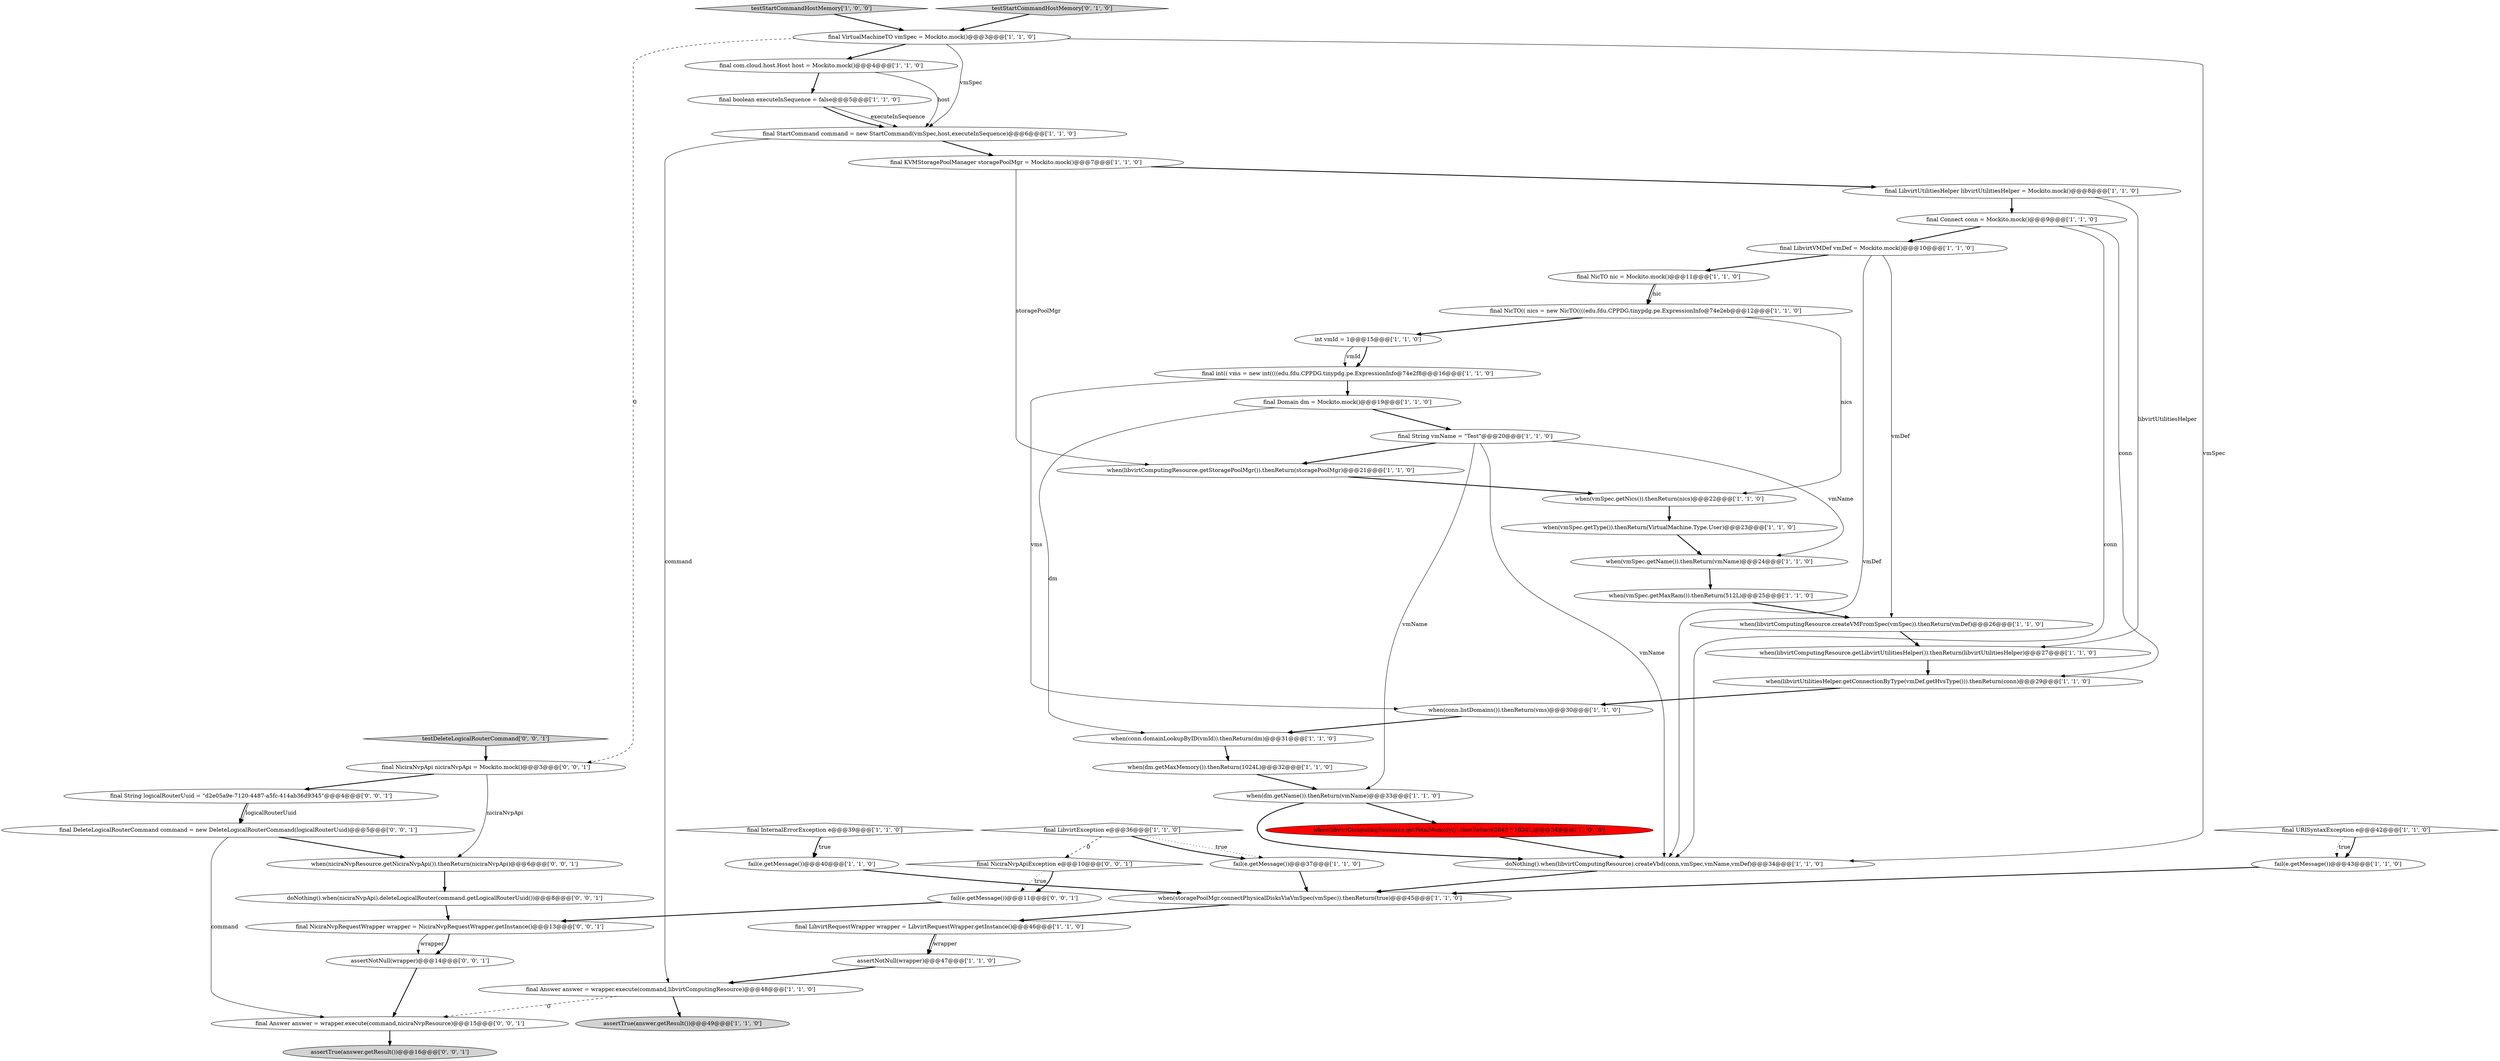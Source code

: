 digraph {
46 [style = filled, label = "final NiciraNvpApi niciraNvpApi = Mockito.mock()@@@3@@@['0', '0', '1']", fillcolor = white, shape = ellipse image = "AAA0AAABBB3BBB"];
20 [style = filled, label = "when(libvirtComputingResource.getStoragePoolMgr()).thenReturn(storagePoolMgr)@@@21@@@['1', '1', '0']", fillcolor = white, shape = ellipse image = "AAA0AAABBB1BBB"];
39 [style = filled, label = "when(vmSpec.getMaxRam()).thenReturn(512L)@@@25@@@['1', '1', '0']", fillcolor = white, shape = ellipse image = "AAA0AAABBB1BBB"];
13 [style = filled, label = "fail(e.getMessage())@@@37@@@['1', '1', '0']", fillcolor = white, shape = ellipse image = "AAA0AAABBB1BBB"];
28 [style = filled, label = "when(vmSpec.getName()).thenReturn(vmName)@@@24@@@['1', '1', '0']", fillcolor = white, shape = ellipse image = "AAA0AAABBB1BBB"];
11 [style = filled, label = "final String vmName = \"Test\"@@@20@@@['1', '1', '0']", fillcolor = white, shape = ellipse image = "AAA0AAABBB1BBB"];
22 [style = filled, label = "final StartCommand command = new StartCommand(vmSpec,host,executeInSequence)@@@6@@@['1', '1', '0']", fillcolor = white, shape = ellipse image = "AAA0AAABBB1BBB"];
36 [style = filled, label = "when(dm.getName()).thenReturn(vmName)@@@33@@@['1', '1', '0']", fillcolor = white, shape = ellipse image = "AAA0AAABBB1BBB"];
21 [style = filled, label = "final boolean executeInSequence = false@@@5@@@['1', '1', '0']", fillcolor = white, shape = ellipse image = "AAA0AAABBB1BBB"];
37 [style = filled, label = "testStartCommandHostMemory['1', '0', '0']", fillcolor = lightgray, shape = diamond image = "AAA0AAABBB1BBB"];
6 [style = filled, label = "final int(( vms = new int((((edu.fdu.CPPDG.tinypdg.pe.ExpressionInfo@74e2f8@@@16@@@['1', '1', '0']", fillcolor = white, shape = ellipse image = "AAA0AAABBB1BBB"];
23 [style = filled, label = "doNothing().when(libvirtComputingResource).createVbd(conn,vmSpec,vmName,vmDef)@@@34@@@['1', '1', '0']", fillcolor = white, shape = ellipse image = "AAA0AAABBB1BBB"];
43 [style = filled, label = "fail(e.getMessage())@@@11@@@['0', '0', '1']", fillcolor = white, shape = ellipse image = "AAA0AAABBB3BBB"];
49 [style = filled, label = "assertNotNull(wrapper)@@@14@@@['0', '0', '1']", fillcolor = white, shape = ellipse image = "AAA0AAABBB3BBB"];
42 [style = filled, label = "doNothing().when(niciraNvpApi).deleteLogicalRouter(command.getLogicalRouterUuid())@@@8@@@['0', '0', '1']", fillcolor = white, shape = ellipse image = "AAA0AAABBB3BBB"];
52 [style = filled, label = "assertTrue(answer.getResult())@@@16@@@['0', '0', '1']", fillcolor = lightgray, shape = ellipse image = "AAA0AAABBB3BBB"];
5 [style = filled, label = "final Domain dm = Mockito.mock()@@@19@@@['1', '1', '0']", fillcolor = white, shape = ellipse image = "AAA0AAABBB1BBB"];
17 [style = filled, label = "final InternalErrorException e@@@39@@@['1', '1', '0']", fillcolor = white, shape = diamond image = "AAA0AAABBB1BBB"];
7 [style = filled, label = "fail(e.getMessage())@@@43@@@['1', '1', '0']", fillcolor = white, shape = ellipse image = "AAA0AAABBB1BBB"];
24 [style = filled, label = "final VirtualMachineTO vmSpec = Mockito.mock()@@@3@@@['1', '1', '0']", fillcolor = white, shape = ellipse image = "AAA0AAABBB1BBB"];
29 [style = filled, label = "final LibvirtException e@@@36@@@['1', '1', '0']", fillcolor = white, shape = diamond image = "AAA0AAABBB1BBB"];
2 [style = filled, label = "when(libvirtComputingResource.createVMFromSpec(vmSpec)).thenReturn(vmDef)@@@26@@@['1', '1', '0']", fillcolor = white, shape = ellipse image = "AAA0AAABBB1BBB"];
4 [style = filled, label = "int vmId = 1@@@15@@@['1', '1', '0']", fillcolor = white, shape = ellipse image = "AAA0AAABBB1BBB"];
26 [style = filled, label = "when(conn.listDomains()).thenReturn(vms)@@@30@@@['1', '1', '0']", fillcolor = white, shape = ellipse image = "AAA0AAABBB1BBB"];
33 [style = filled, label = "when(libvirtUtilitiesHelper.getConnectionByType(vmDef.getHvsType())).thenReturn(conn)@@@29@@@['1', '1', '0']", fillcolor = white, shape = ellipse image = "AAA0AAABBB1BBB"];
32 [style = filled, label = "assertTrue(answer.getResult())@@@49@@@['1', '1', '0']", fillcolor = lightgray, shape = ellipse image = "AAA0AAABBB1BBB"];
10 [style = filled, label = "when(libvirtComputingResource.getLibvirtUtilitiesHelper()).thenReturn(libvirtUtilitiesHelper)@@@27@@@['1', '1', '0']", fillcolor = white, shape = ellipse image = "AAA0AAABBB1BBB"];
45 [style = filled, label = "final String logicalRouterUuid = \"d2e05a9e-7120-4487-a5fc-414ab36d9345\"@@@4@@@['0', '0', '1']", fillcolor = white, shape = ellipse image = "AAA0AAABBB3BBB"];
48 [style = filled, label = "testDeleteLogicalRouterCommand['0', '0', '1']", fillcolor = lightgray, shape = diamond image = "AAA0AAABBB3BBB"];
38 [style = filled, label = "when(vmSpec.getNics()).thenReturn(nics)@@@22@@@['1', '1', '0']", fillcolor = white, shape = ellipse image = "AAA0AAABBB1BBB"];
30 [style = filled, label = "assertNotNull(wrapper)@@@47@@@['1', '1', '0']", fillcolor = white, shape = ellipse image = "AAA0AAABBB1BBB"];
50 [style = filled, label = "when(niciraNvpResource.getNiciraNvpApi()).thenReturn(niciraNvpApi)@@@6@@@['0', '0', '1']", fillcolor = white, shape = ellipse image = "AAA0AAABBB3BBB"];
31 [style = filled, label = "when(storagePoolMgr.connectPhysicalDisksViaVmSpec(vmSpec)).thenReturn(true)@@@45@@@['1', '1', '0']", fillcolor = white, shape = ellipse image = "AAA0AAABBB1BBB"];
18 [style = filled, label = "final NicTO(( nics = new NicTO((((edu.fdu.CPPDG.tinypdg.pe.ExpressionInfo@74e2eb@@@12@@@['1', '1', '0']", fillcolor = white, shape = ellipse image = "AAA0AAABBB1BBB"];
47 [style = filled, label = "final DeleteLogicalRouterCommand command = new DeleteLogicalRouterCommand(logicalRouterUuid)@@@5@@@['0', '0', '1']", fillcolor = white, shape = ellipse image = "AAA0AAABBB3BBB"];
44 [style = filled, label = "final NiciraNvpApiException e@@@10@@@['0', '0', '1']", fillcolor = white, shape = diamond image = "AAA0AAABBB3BBB"];
51 [style = filled, label = "final Answer answer = wrapper.execute(command,niciraNvpResource)@@@15@@@['0', '0', '1']", fillcolor = white, shape = ellipse image = "AAA0AAABBB3BBB"];
0 [style = filled, label = "when(vmSpec.getType()).thenReturn(VirtualMachine.Type.User)@@@23@@@['1', '1', '0']", fillcolor = white, shape = ellipse image = "AAA0AAABBB1BBB"];
1 [style = filled, label = "final Answer answer = wrapper.execute(command,libvirtComputingResource)@@@48@@@['1', '1', '0']", fillcolor = white, shape = ellipse image = "AAA0AAABBB1BBB"];
41 [style = filled, label = "final NiciraNvpRequestWrapper wrapper = NiciraNvpRequestWrapper.getInstance()@@@13@@@['0', '0', '1']", fillcolor = white, shape = ellipse image = "AAA0AAABBB3BBB"];
3 [style = filled, label = "fail(e.getMessage())@@@40@@@['1', '1', '0']", fillcolor = white, shape = ellipse image = "AAA0AAABBB1BBB"];
8 [style = filled, label = "final URISyntaxException e@@@42@@@['1', '1', '0']", fillcolor = white, shape = diamond image = "AAA0AAABBB1BBB"];
27 [style = filled, label = "when(conn.domainLookupByID(vmId)).thenReturn(dm)@@@31@@@['1', '1', '0']", fillcolor = white, shape = ellipse image = "AAA0AAABBB1BBB"];
16 [style = filled, label = "final NicTO nic = Mockito.mock()@@@11@@@['1', '1', '0']", fillcolor = white, shape = ellipse image = "AAA0AAABBB1BBB"];
34 [style = filled, label = "final LibvirtVMDef vmDef = Mockito.mock()@@@10@@@['1', '1', '0']", fillcolor = white, shape = ellipse image = "AAA0AAABBB1BBB"];
15 [style = filled, label = "final LibvirtRequestWrapper wrapper = LibvirtRequestWrapper.getInstance()@@@46@@@['1', '1', '0']", fillcolor = white, shape = ellipse image = "AAA0AAABBB1BBB"];
25 [style = filled, label = "final Connect conn = Mockito.mock()@@@9@@@['1', '1', '0']", fillcolor = white, shape = ellipse image = "AAA0AAABBB1BBB"];
40 [style = filled, label = "testStartCommandHostMemory['0', '1', '0']", fillcolor = lightgray, shape = diamond image = "AAA0AAABBB2BBB"];
35 [style = filled, label = "final LibvirtUtilitiesHelper libvirtUtilitiesHelper = Mockito.mock()@@@8@@@['1', '1', '0']", fillcolor = white, shape = ellipse image = "AAA0AAABBB1BBB"];
9 [style = filled, label = "final com.cloud.host.Host host = Mockito.mock()@@@4@@@['1', '1', '0']", fillcolor = white, shape = ellipse image = "AAA0AAABBB1BBB"];
12 [style = filled, label = "when(libvirtComputingResource.getTotalMemory()).thenReturn(2048 * 1024L)@@@34@@@['1', '0', '0']", fillcolor = red, shape = ellipse image = "AAA1AAABBB1BBB"];
19 [style = filled, label = "final KVMStoragePoolManager storagePoolMgr = Mockito.mock()@@@7@@@['1', '1', '0']", fillcolor = white, shape = ellipse image = "AAA0AAABBB1BBB"];
14 [style = filled, label = "when(dm.getMaxMemory()).thenReturn(1024L)@@@32@@@['1', '1', '0']", fillcolor = white, shape = ellipse image = "AAA0AAABBB1BBB"];
23->31 [style = bold, label=""];
11->20 [style = bold, label=""];
42->41 [style = bold, label=""];
15->30 [style = solid, label="wrapper"];
16->18 [style = bold, label=""];
34->2 [style = solid, label="vmDef"];
37->24 [style = bold, label=""];
30->1 [style = bold, label=""];
25->34 [style = bold, label=""];
27->14 [style = bold, label=""];
22->19 [style = bold, label=""];
4->6 [style = bold, label=""];
21->22 [style = solid, label="executeInSequence"];
3->31 [style = bold, label=""];
44->43 [style = dotted, label="true"];
28->39 [style = bold, label=""];
24->9 [style = bold, label=""];
19->20 [style = solid, label="storagePoolMgr"];
24->46 [style = dashed, label="0"];
41->49 [style = solid, label="wrapper"];
35->10 [style = solid, label="libvirtUtilitiesHelper"];
47->51 [style = solid, label="command"];
18->38 [style = solid, label="nics"];
8->7 [style = dotted, label="true"];
49->51 [style = bold, label=""];
1->51 [style = dashed, label="0"];
41->49 [style = bold, label=""];
7->31 [style = bold, label=""];
36->12 [style = bold, label=""];
20->38 [style = bold, label=""];
15->30 [style = bold, label=""];
51->52 [style = bold, label=""];
11->36 [style = solid, label="vmName"];
2->10 [style = bold, label=""];
31->15 [style = bold, label=""];
17->3 [style = dotted, label="true"];
25->23 [style = solid, label="conn"];
47->50 [style = bold, label=""];
44->43 [style = bold, label=""];
8->7 [style = bold, label=""];
33->26 [style = bold, label=""];
29->13 [style = bold, label=""];
29->44 [style = dashed, label="0"];
35->25 [style = bold, label=""];
48->46 [style = bold, label=""];
34->23 [style = solid, label="vmDef"];
4->6 [style = solid, label="vmId"];
11->23 [style = solid, label="vmName"];
6->5 [style = bold, label=""];
26->27 [style = bold, label=""];
29->13 [style = dotted, label="true"];
18->4 [style = bold, label=""];
36->23 [style = bold, label=""];
50->42 [style = bold, label=""];
9->22 [style = solid, label="host"];
21->22 [style = bold, label=""];
39->2 [style = bold, label=""];
34->16 [style = bold, label=""];
19->35 [style = bold, label=""];
38->0 [style = bold, label=""];
46->50 [style = solid, label="niciraNvpApi"];
45->47 [style = solid, label="logicalRouterUuid"];
9->21 [style = bold, label=""];
45->47 [style = bold, label=""];
17->3 [style = bold, label=""];
22->1 [style = solid, label="command"];
1->32 [style = bold, label=""];
46->45 [style = bold, label=""];
43->41 [style = bold, label=""];
40->24 [style = bold, label=""];
5->11 [style = bold, label=""];
10->33 [style = bold, label=""];
12->23 [style = bold, label=""];
16->18 [style = solid, label="nic"];
13->31 [style = bold, label=""];
25->33 [style = solid, label="conn"];
11->28 [style = solid, label="vmName"];
5->27 [style = solid, label="dm"];
6->26 [style = solid, label="vms"];
0->28 [style = bold, label=""];
24->22 [style = solid, label="vmSpec"];
24->23 [style = solid, label="vmSpec"];
14->36 [style = bold, label=""];
}
